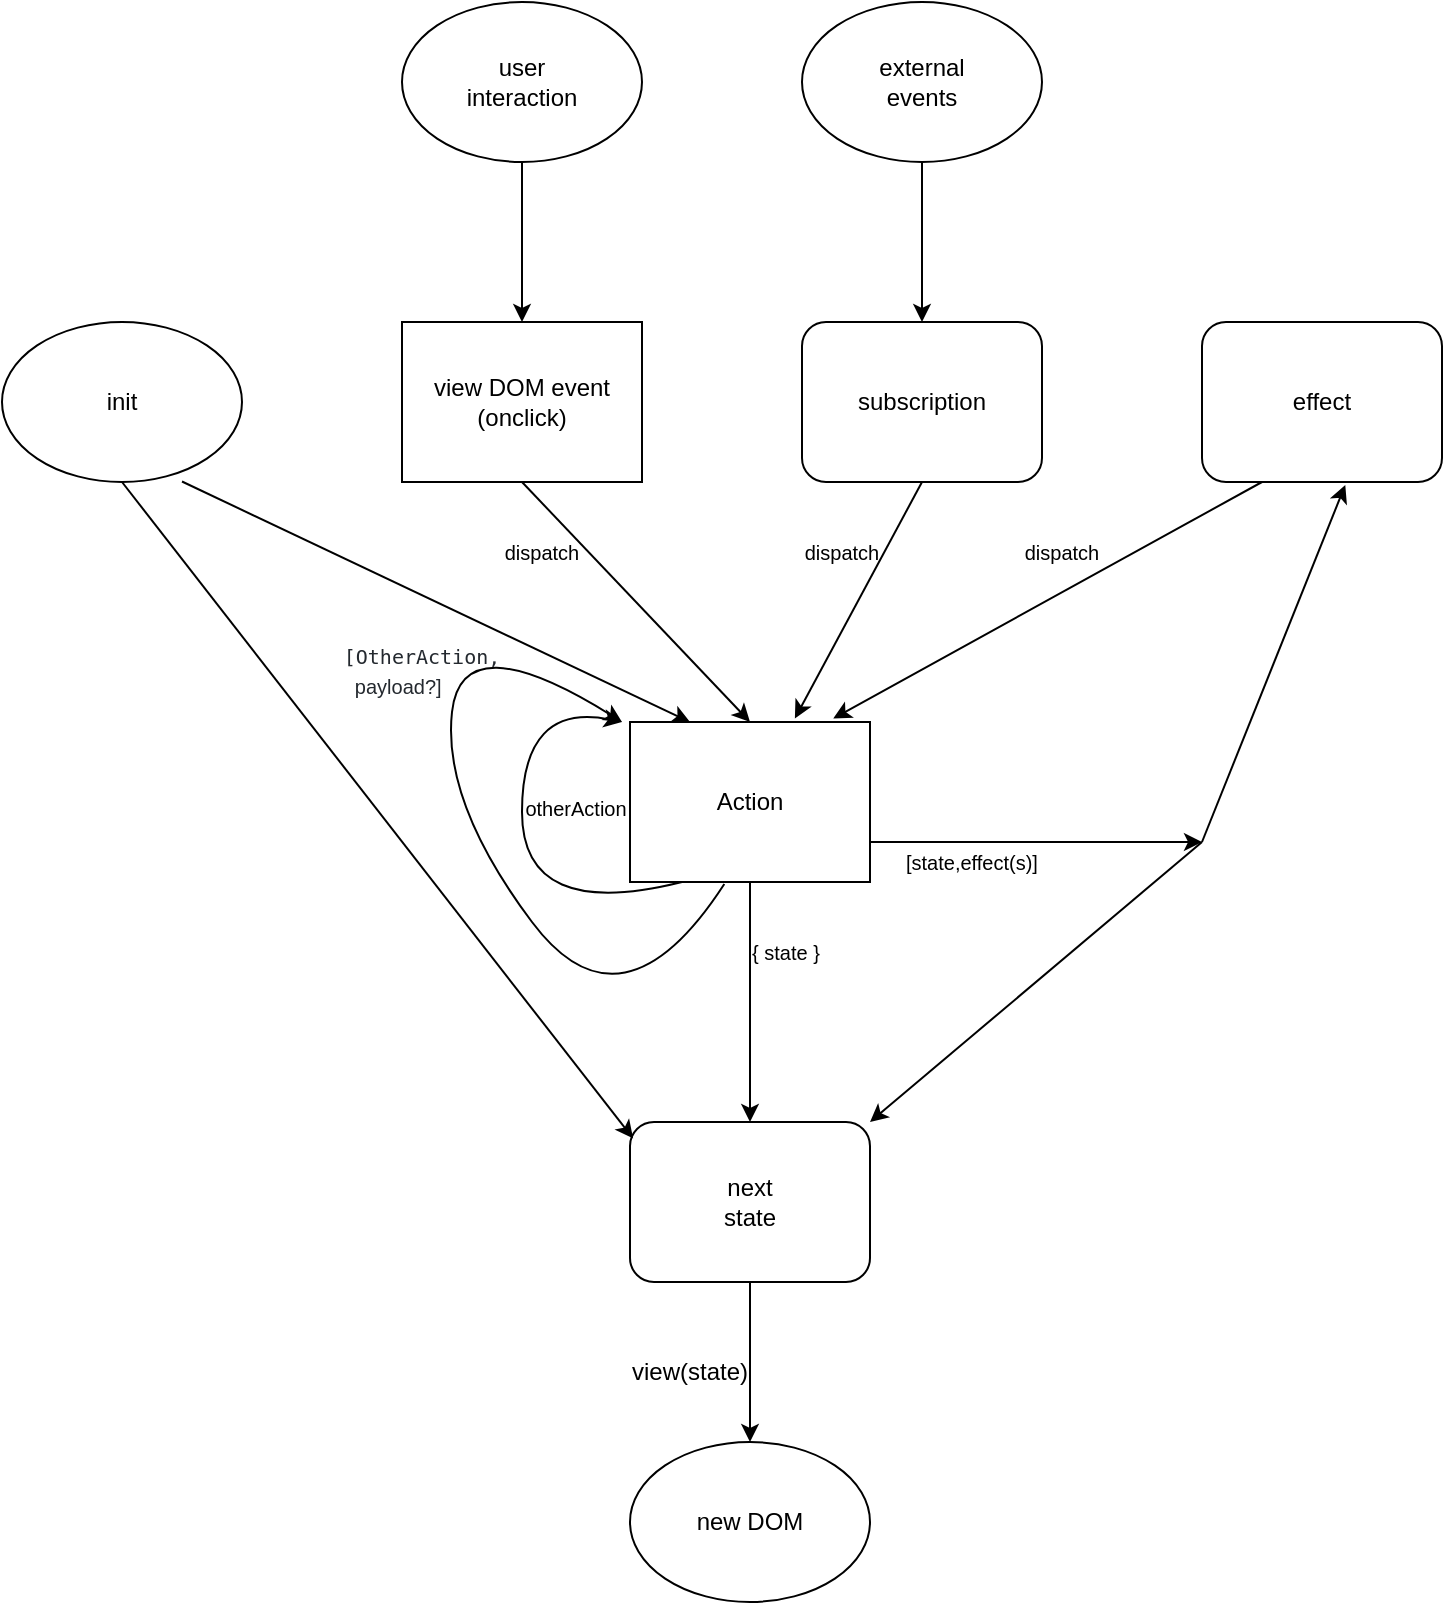 <mxfile version="16.6.1" type="github">
  <diagram id="Bt5-hzxeSANFB3K5kCvf" name="Page-1">
    <mxGraphModel dx="1038" dy="601" grid="1" gridSize="10" guides="1" tooltips="1" connect="1" arrows="1" fold="1" page="1" pageScale="1" pageWidth="827" pageHeight="1169" math="0" shadow="0">
      <root>
        <mxCell id="0" />
        <mxCell id="1" parent="0" />
        <mxCell id="PerOs7tTjKBZLPNkPWR2-1" value="init" style="ellipse;whiteSpace=wrap;html=1;" vertex="1" parent="1">
          <mxGeometry x="40" y="240" width="120" height="80" as="geometry" />
        </mxCell>
        <mxCell id="PerOs7tTjKBZLPNkPWR2-2" value="view DOM event&lt;br&gt;(onclick)" style="whiteSpace=wrap;html=1;" vertex="1" parent="1">
          <mxGeometry x="240" y="240" width="120" height="80" as="geometry" />
        </mxCell>
        <mxCell id="PerOs7tTjKBZLPNkPWR2-3" value="subscription" style="rounded=1;whiteSpace=wrap;html=1;" vertex="1" parent="1">
          <mxGeometry x="440" y="240" width="120" height="80" as="geometry" />
        </mxCell>
        <mxCell id="PerOs7tTjKBZLPNkPWR2-5" value="external&lt;br&gt;events" style="ellipse;whiteSpace=wrap;html=1;" vertex="1" parent="1">
          <mxGeometry x="440" y="80" width="120" height="80" as="geometry" />
        </mxCell>
        <mxCell id="PerOs7tTjKBZLPNkPWR2-6" value="Action" style="rounded=0;whiteSpace=wrap;html=1;" vertex="1" parent="1">
          <mxGeometry x="354" y="440" width="120" height="80" as="geometry" />
        </mxCell>
        <mxCell id="PerOs7tTjKBZLPNkPWR2-7" value="effect" style="rounded=1;whiteSpace=wrap;html=1;" vertex="1" parent="1">
          <mxGeometry x="640" y="240" width="120" height="80" as="geometry" />
        </mxCell>
        <mxCell id="PerOs7tTjKBZLPNkPWR2-8" value="next&lt;br&gt;state" style="rounded=1;whiteSpace=wrap;html=1;" vertex="1" parent="1">
          <mxGeometry x="354" y="640" width="120" height="80" as="geometry" />
        </mxCell>
        <mxCell id="PerOs7tTjKBZLPNkPWR2-10" value="" style="endArrow=classic;html=1;rounded=0;exitX=0.5;exitY=1;exitDx=0;exitDy=0;entryX=0.5;entryY=0;entryDx=0;entryDy=0;" edge="1" parent="1" source="PerOs7tTjKBZLPNkPWR2-5" target="PerOs7tTjKBZLPNkPWR2-3">
          <mxGeometry width="50" height="50" relative="1" as="geometry">
            <mxPoint x="360" y="330" as="sourcePoint" />
            <mxPoint x="410" y="280" as="targetPoint" />
          </mxGeometry>
        </mxCell>
        <mxCell id="PerOs7tTjKBZLPNkPWR2-11" value="" style="endArrow=classic;html=1;rounded=0;exitX=0.5;exitY=1;exitDx=0;exitDy=0;entryX=0.687;entryY=-0.022;entryDx=0;entryDy=0;entryPerimeter=0;" edge="1" parent="1" source="PerOs7tTjKBZLPNkPWR2-3" target="PerOs7tTjKBZLPNkPWR2-6">
          <mxGeometry width="50" height="50" relative="1" as="geometry">
            <mxPoint x="360" y="330" as="sourcePoint" />
            <mxPoint x="410" y="280" as="targetPoint" />
          </mxGeometry>
        </mxCell>
        <mxCell id="PerOs7tTjKBZLPNkPWR2-12" value="" style="endArrow=classic;html=1;rounded=0;entryX=0.5;entryY=0;entryDx=0;entryDy=0;exitX=0.5;exitY=1;exitDx=0;exitDy=0;" edge="1" parent="1" source="PerOs7tTjKBZLPNkPWR2-2" target="PerOs7tTjKBZLPNkPWR2-6">
          <mxGeometry width="50" height="50" relative="1" as="geometry">
            <mxPoint x="414" y="290" as="sourcePoint" />
            <mxPoint x="410" y="280" as="targetPoint" />
          </mxGeometry>
        </mxCell>
        <mxCell id="PerOs7tTjKBZLPNkPWR2-13" value="" style="endArrow=classic;html=1;rounded=0;exitX=0.75;exitY=0.997;exitDx=0;exitDy=0;exitPerimeter=0;entryX=0.25;entryY=0;entryDx=0;entryDy=0;" edge="1" parent="1" source="PerOs7tTjKBZLPNkPWR2-1" target="PerOs7tTjKBZLPNkPWR2-6">
          <mxGeometry width="50" height="50" relative="1" as="geometry">
            <mxPoint x="360" y="330" as="sourcePoint" />
            <mxPoint x="410" y="280" as="targetPoint" />
          </mxGeometry>
        </mxCell>
        <mxCell id="PerOs7tTjKBZLPNkPWR2-14" value="" style="endArrow=classic;html=1;rounded=0;exitX=0.5;exitY=1;exitDx=0;exitDy=0;entryX=0.013;entryY=0.103;entryDx=0;entryDy=0;entryPerimeter=0;" edge="1" parent="1" source="PerOs7tTjKBZLPNkPWR2-1" target="PerOs7tTjKBZLPNkPWR2-8">
          <mxGeometry width="50" height="50" relative="1" as="geometry">
            <mxPoint x="360" y="330" as="sourcePoint" />
            <mxPoint x="350" y="670" as="targetPoint" />
          </mxGeometry>
        </mxCell>
        <mxCell id="PerOs7tTjKBZLPNkPWR2-15" value="" style="endArrow=classic;html=1;rounded=0;entryX=0.5;entryY=0;entryDx=0;entryDy=0;" edge="1" parent="1" source="PerOs7tTjKBZLPNkPWR2-6" target="PerOs7tTjKBZLPNkPWR2-8">
          <mxGeometry width="50" height="50" relative="1" as="geometry">
            <mxPoint x="360" y="330" as="sourcePoint" />
            <mxPoint x="410" y="280" as="targetPoint" />
          </mxGeometry>
        </mxCell>
        <mxCell id="PerOs7tTjKBZLPNkPWR2-22" value="dispatch&lt;br style=&quot;font-size: 10px;&quot;&gt;" style="text;html=1;strokeColor=none;fillColor=none;align=center;verticalAlign=middle;whiteSpace=wrap;rounded=0;fontSize=10;" vertex="1" parent="1">
          <mxGeometry x="540" y="340" width="60" height="30" as="geometry" />
        </mxCell>
        <mxCell id="PerOs7tTjKBZLPNkPWR2-23" value="dispatch" style="text;html=1;strokeColor=none;fillColor=none;align=center;verticalAlign=middle;whiteSpace=wrap;rounded=0;fontSize=10;" vertex="1" parent="1">
          <mxGeometry x="430" y="340" width="60" height="30" as="geometry" />
        </mxCell>
        <mxCell id="PerOs7tTjKBZLPNkPWR2-24" value="[state,effect(s)]" style="text;html=1;strokeColor=none;fillColor=none;align=left;verticalAlign=middle;whiteSpace=wrap;rounded=0;fontSize=10;" vertex="1" parent="1">
          <mxGeometry x="490" y="500" width="60" height="20" as="geometry" />
        </mxCell>
        <mxCell id="PerOs7tTjKBZLPNkPWR2-27" value="" style="endArrow=classic;html=1;rounded=0;startArrow=none;" edge="1" parent="1" source="PerOs7tTjKBZLPNkPWR2-26">
          <mxGeometry width="50" height="50" relative="1" as="geometry">
            <mxPoint x="350" y="610" as="sourcePoint" />
            <mxPoint x="414" y="840" as="targetPoint" />
          </mxGeometry>
        </mxCell>
        <mxCell id="PerOs7tTjKBZLPNkPWR2-30" value="" style="endArrow=classic;html=1;rounded=0;exitX=1;exitY=0.75;exitDx=0;exitDy=0;" edge="1" parent="1" source="PerOs7tTjKBZLPNkPWR2-6">
          <mxGeometry width="50" height="50" relative="1" as="geometry">
            <mxPoint x="360" y="590" as="sourcePoint" />
            <mxPoint x="640" y="500" as="targetPoint" />
          </mxGeometry>
        </mxCell>
        <mxCell id="PerOs7tTjKBZLPNkPWR2-35" value="" style="endArrow=classic;html=1;rounded=0;exitX=0.25;exitY=1;exitDx=0;exitDy=0;entryX=0.847;entryY=-0.022;entryDx=0;entryDy=0;entryPerimeter=0;" edge="1" parent="1" source="PerOs7tTjKBZLPNkPWR2-7" target="PerOs7tTjKBZLPNkPWR2-6">
          <mxGeometry width="50" height="50" relative="1" as="geometry">
            <mxPoint x="390" y="520" as="sourcePoint" />
            <mxPoint x="450" y="460" as="targetPoint" />
          </mxGeometry>
        </mxCell>
        <mxCell id="PerOs7tTjKBZLPNkPWR2-36" value="" style="endArrow=classic;html=1;rounded=0;entryX=0.597;entryY=1.018;entryDx=0;entryDy=0;entryPerimeter=0;" edge="1" parent="1" target="PerOs7tTjKBZLPNkPWR2-7">
          <mxGeometry width="50" height="50" relative="1" as="geometry">
            <mxPoint x="640" y="500" as="sourcePoint" />
            <mxPoint x="440" y="470" as="targetPoint" />
          </mxGeometry>
        </mxCell>
        <mxCell id="PerOs7tTjKBZLPNkPWR2-37" value="" style="endArrow=classic;html=1;rounded=0;entryX=1;entryY=0;entryDx=0;entryDy=0;" edge="1" parent="1" target="PerOs7tTjKBZLPNkPWR2-8">
          <mxGeometry width="50" height="50" relative="1" as="geometry">
            <mxPoint x="640" y="500" as="sourcePoint" />
            <mxPoint x="440" y="470" as="targetPoint" />
          </mxGeometry>
        </mxCell>
        <mxCell id="PerOs7tTjKBZLPNkPWR2-26" value="new DOM" style="ellipse;whiteSpace=wrap;html=1;" vertex="1" parent="1">
          <mxGeometry x="354" y="800" width="120" height="80" as="geometry" />
        </mxCell>
        <mxCell id="PerOs7tTjKBZLPNkPWR2-40" value="" style="endArrow=classic;html=1;rounded=0;entryX=0.5;entryY=0;entryDx=0;entryDy=0;exitX=0.5;exitY=1;exitDx=0;exitDy=0;" edge="1" parent="1" source="PerOs7tTjKBZLPNkPWR2-8" target="PerOs7tTjKBZLPNkPWR2-26">
          <mxGeometry width="50" height="50" relative="1" as="geometry">
            <mxPoint x="390" y="780" as="sourcePoint" />
            <mxPoint x="440" y="730" as="targetPoint" />
          </mxGeometry>
        </mxCell>
        <mxCell id="PerOs7tTjKBZLPNkPWR2-41" value="user&lt;br&gt;interaction" style="ellipse;whiteSpace=wrap;html=1;" vertex="1" parent="1">
          <mxGeometry x="240" y="80" width="120" height="80" as="geometry" />
        </mxCell>
        <mxCell id="PerOs7tTjKBZLPNkPWR2-42" value="" style="endArrow=classic;html=1;rounded=0;exitX=0.5;exitY=1;exitDx=0;exitDy=0;entryX=0.5;entryY=0;entryDx=0;entryDy=0;" edge="1" parent="1" source="PerOs7tTjKBZLPNkPWR2-41" target="PerOs7tTjKBZLPNkPWR2-2">
          <mxGeometry width="50" height="50" relative="1" as="geometry">
            <mxPoint x="390" y="400" as="sourcePoint" />
            <mxPoint x="290" y="240" as="targetPoint" />
          </mxGeometry>
        </mxCell>
        <mxCell id="PerOs7tTjKBZLPNkPWR2-43" value="dispatch" style="text;html=1;strokeColor=none;fillColor=none;align=center;verticalAlign=middle;whiteSpace=wrap;rounded=0;fontSize=10;" vertex="1" parent="1">
          <mxGeometry x="280" y="340" width="60" height="30" as="geometry" />
        </mxCell>
        <mxCell id="PerOs7tTjKBZLPNkPWR2-44" value="view(state)" style="text;html=1;strokeColor=none;fillColor=none;align=center;verticalAlign=middle;whiteSpace=wrap;rounded=0;" vertex="1" parent="1">
          <mxGeometry x="354" y="750" width="60" height="30" as="geometry" />
        </mxCell>
        <mxCell id="PerOs7tTjKBZLPNkPWR2-45" value="{ state }" style="text;html=1;strokeColor=none;fillColor=none;align=center;verticalAlign=middle;whiteSpace=wrap;rounded=0;fontSize=10;" vertex="1" parent="1">
          <mxGeometry x="414" y="550" width="36" height="10" as="geometry" />
        </mxCell>
        <mxCell id="PerOs7tTjKBZLPNkPWR2-46" value="" style="curved=1;endArrow=classic;html=1;rounded=0;" edge="1" parent="1">
          <mxGeometry width="50" height="50" relative="1" as="geometry">
            <mxPoint x="380" y="520" as="sourcePoint" />
            <mxPoint x="350" y="440" as="targetPoint" />
            <Array as="points">
              <mxPoint x="300" y="540" />
              <mxPoint x="300" y="430" />
            </Array>
          </mxGeometry>
        </mxCell>
        <mxCell id="PerOs7tTjKBZLPNkPWR2-47" value="" style="curved=1;endArrow=classic;html=1;rounded=0;exitX=0.393;exitY=1.013;exitDx=0;exitDy=0;exitPerimeter=0;" edge="1" parent="1" source="PerOs7tTjKBZLPNkPWR2-6">
          <mxGeometry width="50" height="50" relative="1" as="geometry">
            <mxPoint x="354" y="500" as="sourcePoint" />
            <mxPoint x="350" y="440" as="targetPoint" />
            <Array as="points">
              <mxPoint x="350" y="600" />
              <mxPoint x="260" y="480" />
              <mxPoint x="270" y="390" />
            </Array>
          </mxGeometry>
        </mxCell>
        <mxCell id="PerOs7tTjKBZLPNkPWR2-51" value="otherAction" style="text;html=1;strokeColor=none;fillColor=none;align=center;verticalAlign=middle;whiteSpace=wrap;rounded=0;fontSize=10;" vertex="1" parent="1">
          <mxGeometry x="295" y="465" width="64" height="35" as="geometry" />
        </mxCell>
        <mxCell id="PerOs7tTjKBZLPNkPWR2-54" value="&lt;font style=&quot;font-size: 10px&quot;&gt;&lt;br&gt;&lt;br&gt;&lt;/font&gt;&lt;pre style=&quot;box-sizing: border-box ; margin-top: 0px ; margin-bottom: 0px ; overflow-wrap: normal ; padding: 16px ; overflow: auto ; line-height: 1.45 ; border-radius: 6px ; word-break: normal ; color: rgb(36 , 41 , 47) ; font-style: normal ; font-weight: 400 ; letter-spacing: normal ; text-indent: 0px ; text-transform: none ; word-spacing: 0px&quot;&gt;&lt;font style=&quot;font-size: 10px&quot;&gt;&lt;span class=&quot;pl-c1&quot; style=&quot;box-sizing: border-box&quot;&gt;&lt;span class=&quot;pl-c1&quot; style=&quot;box-sizing: border-box&quot;&gt;[&lt;/span&gt;&lt;/span&gt;&lt;span class=&quot;pl-c1&quot; style=&quot;box-sizing: border-box&quot;&gt;OtherAction&lt;/span&gt;&lt;span class=&quot;pl-c1&quot; style=&quot;box-sizing: border-box&quot;&gt;&lt;span class=&quot;pl-c1&quot; style=&quot;box-sizing: border-box&quot;&gt;,&lt;br&gt;&lt;div style=&quot;text-align: left&quot;&gt;&lt;span class=&quot;pl-c1&quot; style=&quot;font-family: &amp;#34;helvetica&amp;#34; ; white-space: normal ; box-sizing: border-box&quot;&gt;&amp;nbsp; payload&lt;/span&gt;&lt;span class=&quot;pl-k&quot; style=&quot;font-family: &amp;#34;helvetica&amp;#34; ; white-space: normal ; box-sizing: border-box&quot;&gt;?&lt;/span&gt;&lt;span class=&quot;pl-c1&quot; style=&quot;font-family: &amp;#34;helvetica&amp;#34; ; white-space: normal ; box-sizing: border-box&quot;&gt;&lt;span class=&quot;pl-c1&quot; style=&quot;box-sizing: border-box&quot;&gt;]&lt;/span&gt;&lt;/span&gt;&lt;/div&gt;&lt;/span&gt;&lt;/span&gt;&lt;/font&gt;&lt;/pre&gt;&lt;font style=&quot;font-size: 10px&quot;&gt;&lt;br&gt;&lt;/font&gt;" style="text;html=1;strokeColor=none;fillColor=none;align=center;verticalAlign=middle;whiteSpace=wrap;rounded=0;fontSize=10;" vertex="1" parent="1">
          <mxGeometry x="250" y="401" height="15" as="geometry" />
        </mxCell>
      </root>
    </mxGraphModel>
  </diagram>
</mxfile>
